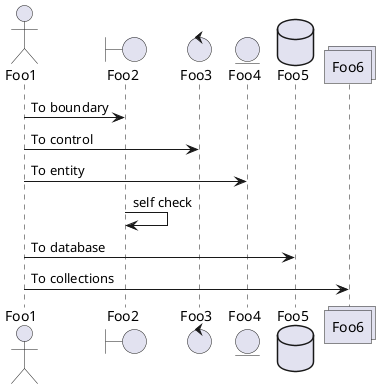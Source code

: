 @startuml
actor Foo1
boundary Foo2
control Foo3
entity Foo4
database Foo5
collections Foo6
Foo1 -> Foo2 : To boundary
Foo1 -> Foo3 : To control
Foo1 -> Foo4 : To entity
Foo2 -> Foo2 : self check
Foo1 -> Foo5 : To database
Foo1 -> Foo6 : To collections

@enduml